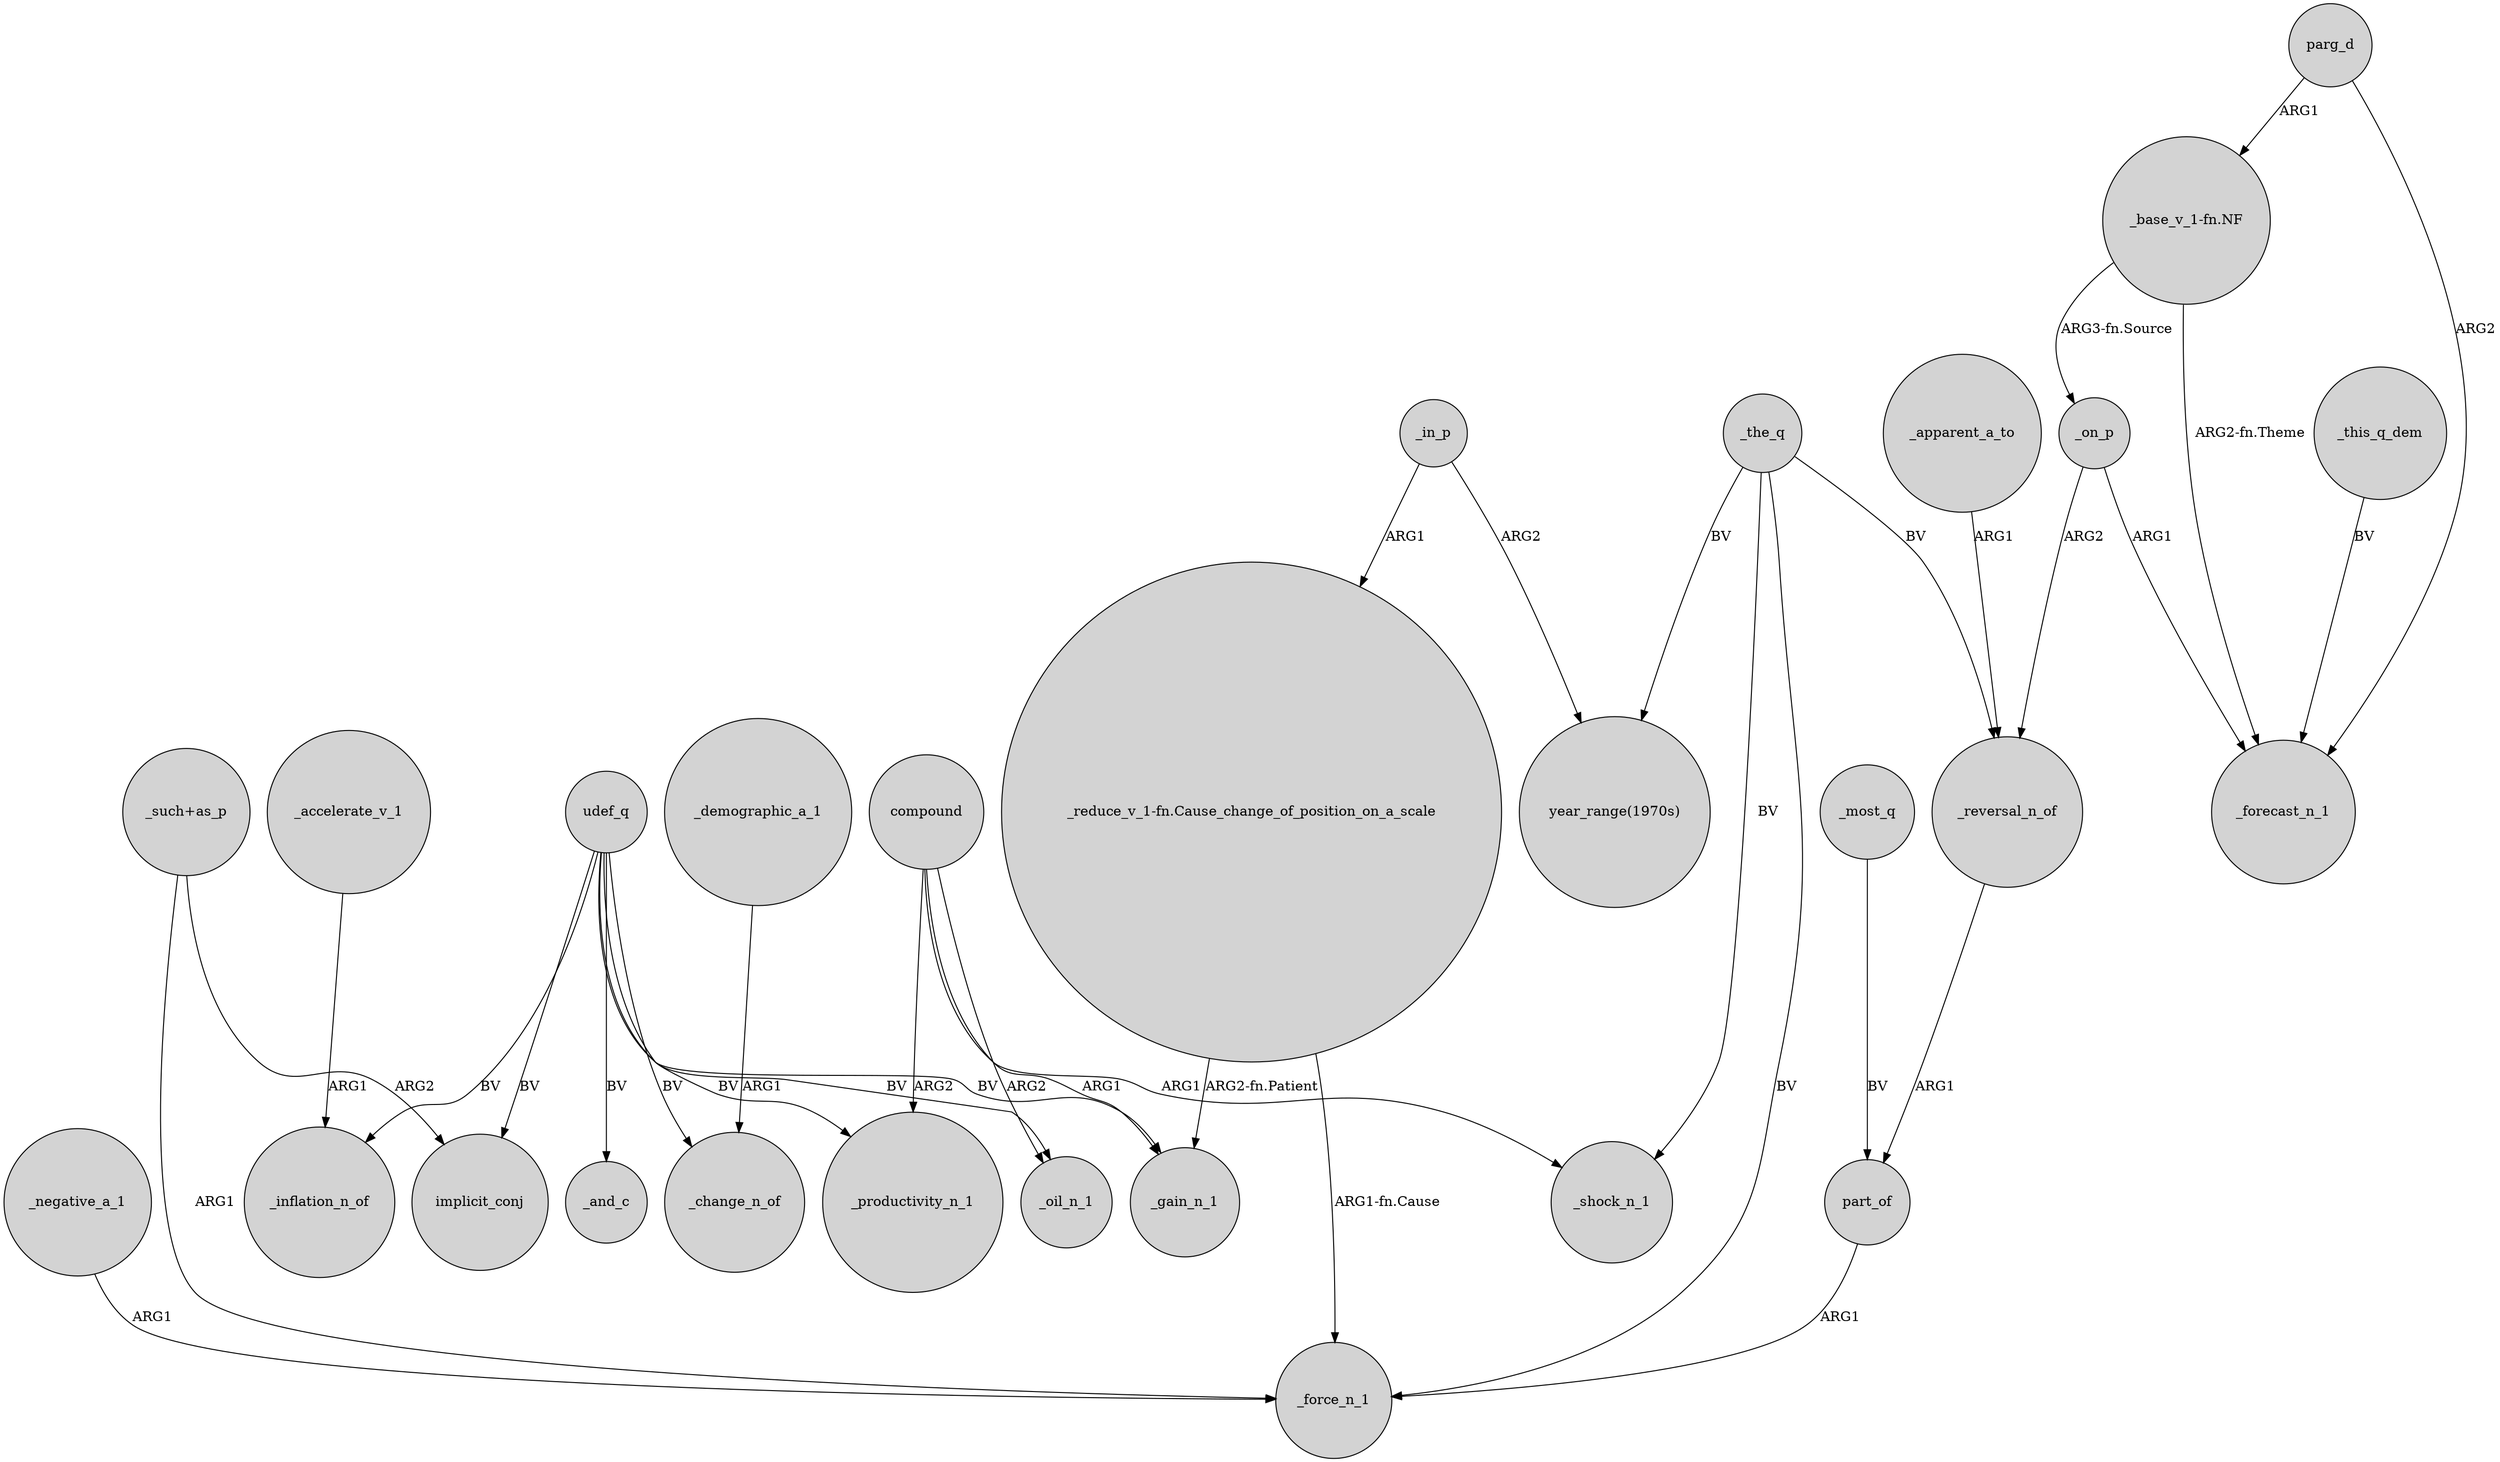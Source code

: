 digraph {
	node [shape=circle style=filled]
	part_of -> _force_n_1 [label=ARG1]
	_this_q_dem -> _forecast_n_1 [label=BV]
	_negative_a_1 -> _force_n_1 [label=ARG1]
	udef_q -> _inflation_n_of [label=BV]
	"_such+as_p" -> _force_n_1 [label=ARG1]
	compound -> _productivity_n_1 [label=ARG2]
	_in_p -> "_reduce_v_1-fn.Cause_change_of_position_on_a_scale" [label=ARG1]
	_demographic_a_1 -> _change_n_of [label=ARG1]
	udef_q -> _gain_n_1 [label=BV]
	compound -> _shock_n_1 [label=ARG1]
	_in_p -> "year_range(1970s)" [label=ARG2]
	_the_q -> "year_range(1970s)" [label=BV]
	_the_q -> _reversal_n_of [label=BV]
	udef_q -> implicit_conj [label=BV]
	_reversal_n_of -> part_of [label=ARG1]
	parg_d -> _forecast_n_1 [label=ARG2]
	"_base_v_1-fn.NF" -> _on_p [label="ARG3-fn.Source"]
	_the_q -> _shock_n_1 [label=BV]
	compound -> _oil_n_1 [label=ARG2]
	udef_q -> _change_n_of [label=BV]
	"_base_v_1-fn.NF" -> _forecast_n_1 [label="ARG2-fn.Theme"]
	_on_p -> _forecast_n_1 [label=ARG1]
	"_such+as_p" -> implicit_conj [label=ARG2]
	"_reduce_v_1-fn.Cause_change_of_position_on_a_scale" -> _gain_n_1 [label="ARG2-fn.Patient"]
	udef_q -> _oil_n_1 [label=BV]
	compound -> _gain_n_1 [label=ARG1]
	_most_q -> part_of [label=BV]
	udef_q -> _productivity_n_1 [label=BV]
	_accelerate_v_1 -> _inflation_n_of [label=ARG1]
	_the_q -> _force_n_1 [label=BV]
	"_reduce_v_1-fn.Cause_change_of_position_on_a_scale" -> _force_n_1 [label="ARG1-fn.Cause"]
	udef_q -> _and_c [label=BV]
	_apparent_a_to -> _reversal_n_of [label=ARG1]
	parg_d -> "_base_v_1-fn.NF" [label=ARG1]
	_on_p -> _reversal_n_of [label=ARG2]
}
